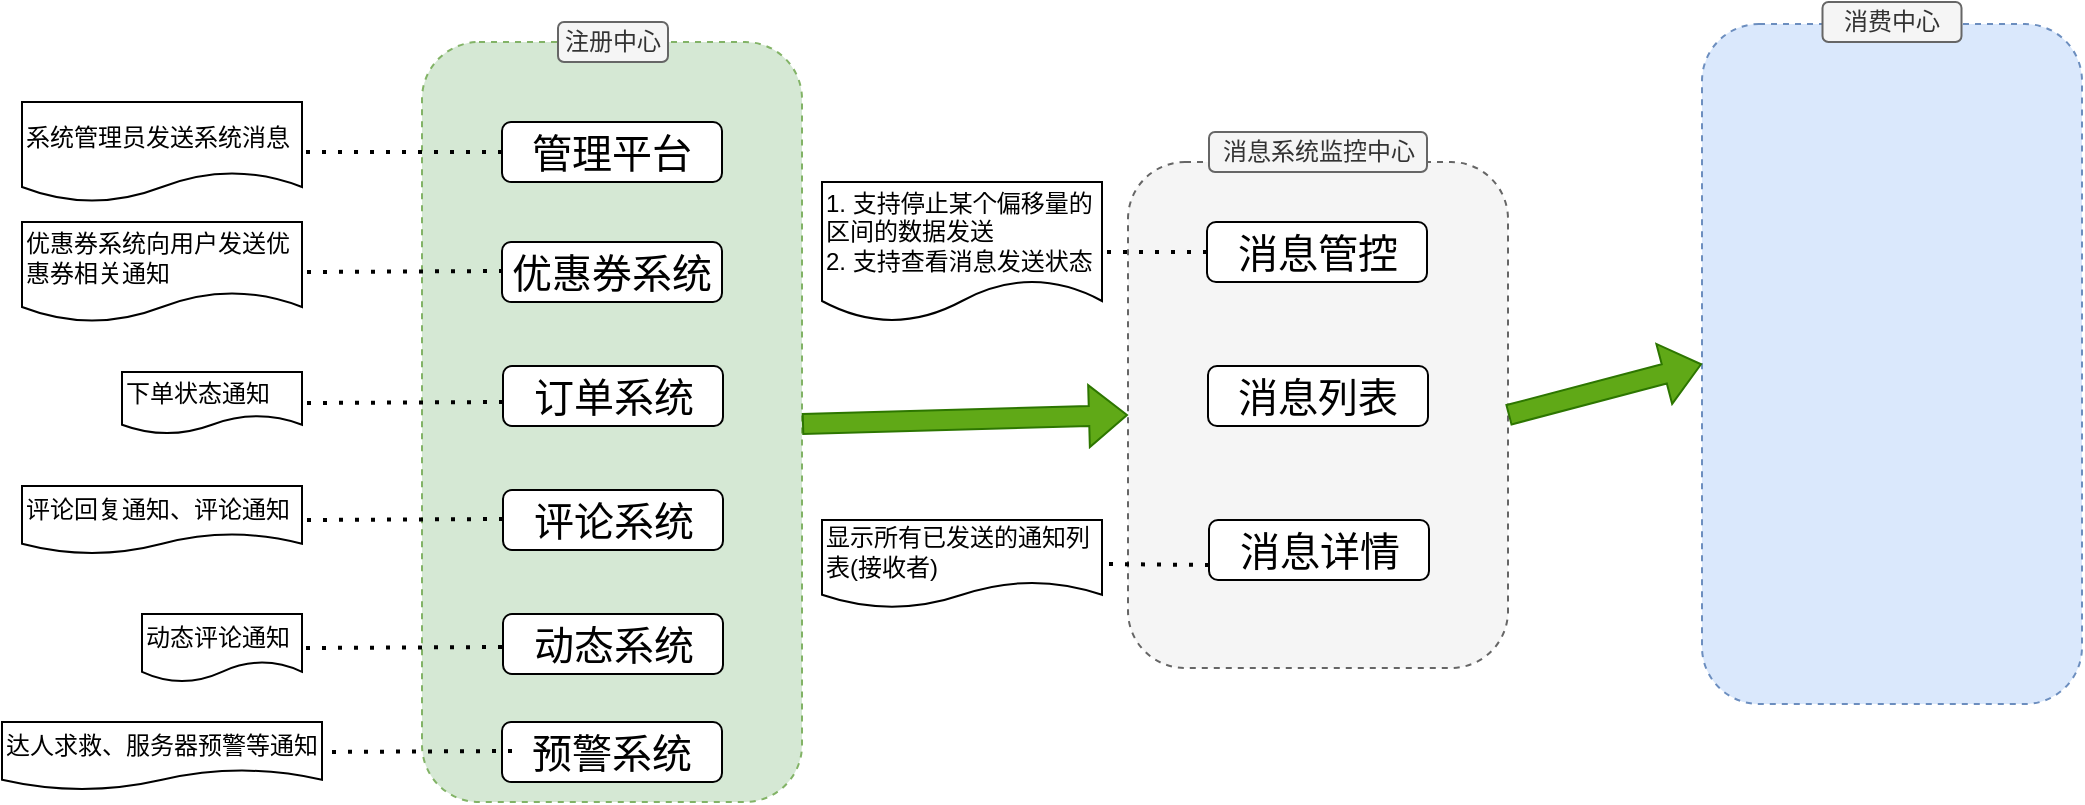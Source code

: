 <mxfile version="21.6.2" type="github">
  <diagram name="第 1 页" id="NAOGwRa4cKEJh-U7dT4i">
    <mxGraphModel dx="1781" dy="689" grid="1" gridSize="10" guides="1" tooltips="1" connect="1" arrows="1" fold="1" page="1" pageScale="1" pageWidth="827" pageHeight="1169" math="0" shadow="0">
      <root>
        <mxCell id="0" />
        <mxCell id="1" parent="0" />
        <mxCell id="M_dqpOYaqOXfzwQB8Ssg-3" value="" style="rounded=1;whiteSpace=wrap;html=1;dashed=1;fillColor=#d5e8d4;strokeColor=#82b366;" vertex="1" parent="1">
          <mxGeometry x="30" y="720" width="190" height="380" as="geometry" />
        </mxCell>
        <mxCell id="M_dqpOYaqOXfzwQB8Ssg-5" value="注册中心" style="rounded=1;whiteSpace=wrap;html=1;fillColor=#f5f5f5;fontColor=#333333;strokeColor=#666666;" vertex="1" parent="1">
          <mxGeometry x="98" y="710" width="55" height="20" as="geometry" />
        </mxCell>
        <mxCell id="M_dqpOYaqOXfzwQB8Ssg-6" value="&lt;font style=&quot;font-size: 20px;&quot;&gt;管理平台&lt;/font&gt;" style="rounded=1;whiteSpace=wrap;html=1;" vertex="1" parent="1">
          <mxGeometry x="70" y="760" width="110" height="30" as="geometry" />
        </mxCell>
        <mxCell id="M_dqpOYaqOXfzwQB8Ssg-7" value="&lt;font style=&quot;font-size: 20px;&quot;&gt;订单系统&lt;/font&gt;" style="rounded=1;whiteSpace=wrap;html=1;" vertex="1" parent="1">
          <mxGeometry x="70.5" y="882" width="110" height="30" as="geometry" />
        </mxCell>
        <mxCell id="M_dqpOYaqOXfzwQB8Ssg-8" value="&lt;font style=&quot;font-size: 20px;&quot;&gt;动态系统&lt;/font&gt;" style="rounded=1;whiteSpace=wrap;html=1;" vertex="1" parent="1">
          <mxGeometry x="70.5" y="1006" width="110" height="30" as="geometry" />
        </mxCell>
        <mxCell id="M_dqpOYaqOXfzwQB8Ssg-9" value="&lt;font style=&quot;font-size: 20px;&quot;&gt;评论系统&lt;/font&gt;" style="rounded=1;whiteSpace=wrap;html=1;" vertex="1" parent="1">
          <mxGeometry x="70.5" y="944" width="110" height="30" as="geometry" />
        </mxCell>
        <mxCell id="M_dqpOYaqOXfzwQB8Ssg-10" value="&lt;font style=&quot;font-size: 20px;&quot;&gt;优惠券系统&lt;/font&gt;" style="rounded=1;whiteSpace=wrap;html=1;" vertex="1" parent="1">
          <mxGeometry x="70" y="820" width="110" height="30" as="geometry" />
        </mxCell>
        <mxCell id="M_dqpOYaqOXfzwQB8Ssg-11" value="" style="endArrow=none;dashed=1;html=1;dashPattern=1 3;strokeWidth=2;rounded=0;exitX=0;exitY=0.5;exitDx=0;exitDy=0;entryX=1;entryY=0.5;entryDx=0;entryDy=0;" edge="1" parent="1" source="M_dqpOYaqOXfzwQB8Ssg-6" target="M_dqpOYaqOXfzwQB8Ssg-12">
          <mxGeometry width="50" height="50" relative="1" as="geometry">
            <mxPoint x="200" y="700" as="sourcePoint" />
            <mxPoint x="-10" y="775" as="targetPoint" />
          </mxGeometry>
        </mxCell>
        <mxCell id="M_dqpOYaqOXfzwQB8Ssg-12" value="系统管理员发送系统消息" style="shape=document;whiteSpace=wrap;html=1;boundedLbl=1;align=left;" vertex="1" parent="1">
          <mxGeometry x="-170" y="750" width="140" height="50" as="geometry" />
        </mxCell>
        <mxCell id="M_dqpOYaqOXfzwQB8Ssg-14" value="" style="rounded=1;whiteSpace=wrap;html=1;dashed=1;fillColor=#dae8fc;strokeColor=#6c8ebf;" vertex="1" parent="1">
          <mxGeometry x="670" y="711" width="190" height="340" as="geometry" />
        </mxCell>
        <mxCell id="M_dqpOYaqOXfzwQB8Ssg-15" value="" style="rounded=1;whiteSpace=wrap;html=1;dashed=1;fillColor=#f5f5f5;strokeColor=#666666;fontColor=#333333;" vertex="1" parent="1">
          <mxGeometry x="383" y="780" width="190" height="253" as="geometry" />
        </mxCell>
        <mxCell id="M_dqpOYaqOXfzwQB8Ssg-16" value="" style="endArrow=none;dashed=1;html=1;dashPattern=1 3;strokeWidth=2;rounded=0;exitX=0;exitY=0.5;exitDx=0;exitDy=0;" edge="1" parent="1">
          <mxGeometry width="50" height="50" relative="1" as="geometry">
            <mxPoint x="70.5" y="834.5" as="sourcePoint" />
            <mxPoint x="-29" y="835" as="targetPoint" />
          </mxGeometry>
        </mxCell>
        <mxCell id="M_dqpOYaqOXfzwQB8Ssg-17" value="优惠券系统向用户发送优惠券相关通知" style="shape=document;whiteSpace=wrap;html=1;boundedLbl=1;align=left;" vertex="1" parent="1">
          <mxGeometry x="-170" y="810" width="140" height="50" as="geometry" />
        </mxCell>
        <mxCell id="M_dqpOYaqOXfzwQB8Ssg-18" value="下单状态通知" style="shape=document;whiteSpace=wrap;html=1;boundedLbl=1;align=left;" vertex="1" parent="1">
          <mxGeometry x="-120" y="885" width="90" height="31" as="geometry" />
        </mxCell>
        <mxCell id="M_dqpOYaqOXfzwQB8Ssg-19" value="" style="endArrow=none;dashed=1;html=1;dashPattern=1 3;strokeWidth=2;rounded=0;exitX=0;exitY=0.5;exitDx=0;exitDy=0;entryX=1;entryY=0.5;entryDx=0;entryDy=0;" edge="1" parent="1" target="M_dqpOYaqOXfzwQB8Ssg-18">
          <mxGeometry width="50" height="50" relative="1" as="geometry">
            <mxPoint x="70.5" y="900" as="sourcePoint" />
            <mxPoint x="-29" y="900.5" as="targetPoint" />
          </mxGeometry>
        </mxCell>
        <mxCell id="M_dqpOYaqOXfzwQB8Ssg-20" value="评论回复通知、评论通知" style="shape=document;whiteSpace=wrap;html=1;boundedLbl=1;align=left;" vertex="1" parent="1">
          <mxGeometry x="-170" y="942" width="140" height="34" as="geometry" />
        </mxCell>
        <mxCell id="M_dqpOYaqOXfzwQB8Ssg-21" value="" style="endArrow=none;dashed=1;html=1;dashPattern=1 3;strokeWidth=2;rounded=0;exitX=0;exitY=0.5;exitDx=0;exitDy=0;entryX=1;entryY=0.5;entryDx=0;entryDy=0;" edge="1" parent="1" target="M_dqpOYaqOXfzwQB8Ssg-20">
          <mxGeometry width="50" height="50" relative="1" as="geometry">
            <mxPoint x="70.5" y="958.5" as="sourcePoint" />
            <mxPoint x="-30" y="959.5" as="targetPoint" />
          </mxGeometry>
        </mxCell>
        <mxCell id="M_dqpOYaqOXfzwQB8Ssg-22" value="&lt;font style=&quot;font-size: 20px;&quot;&gt;预警系统&lt;/font&gt;" style="rounded=1;whiteSpace=wrap;html=1;" vertex="1" parent="1">
          <mxGeometry x="70" y="1060" width="110" height="30" as="geometry" />
        </mxCell>
        <mxCell id="M_dqpOYaqOXfzwQB8Ssg-25" value="动态评论通知" style="shape=document;whiteSpace=wrap;html=1;boundedLbl=1;align=left;" vertex="1" parent="1">
          <mxGeometry x="-110" y="1006" width="80" height="34" as="geometry" />
        </mxCell>
        <mxCell id="M_dqpOYaqOXfzwQB8Ssg-26" value="" style="endArrow=none;dashed=1;html=1;dashPattern=1 3;strokeWidth=2;rounded=0;exitX=0;exitY=0.5;exitDx=0;exitDy=0;entryX=1;entryY=0.5;entryDx=0;entryDy=0;" edge="1" parent="1">
          <mxGeometry width="50" height="50" relative="1" as="geometry">
            <mxPoint x="70" y="1022.5" as="sourcePoint" />
            <mxPoint x="-30.5" y="1023" as="targetPoint" />
          </mxGeometry>
        </mxCell>
        <mxCell id="M_dqpOYaqOXfzwQB8Ssg-27" value="" style="endArrow=none;dashed=1;html=1;dashPattern=1 3;strokeWidth=2;rounded=0;exitX=0;exitY=0.5;exitDx=0;exitDy=0;entryX=1;entryY=0.5;entryDx=0;entryDy=0;" edge="1" parent="1">
          <mxGeometry width="50" height="50" relative="1" as="geometry">
            <mxPoint x="75" y="1074.5" as="sourcePoint" />
            <mxPoint x="-25.5" y="1075" as="targetPoint" />
          </mxGeometry>
        </mxCell>
        <mxCell id="M_dqpOYaqOXfzwQB8Ssg-28" value="达人求救、服务器预警等通知" style="shape=document;whiteSpace=wrap;html=1;boundedLbl=1;align=left;" vertex="1" parent="1">
          <mxGeometry x="-180" y="1060" width="160" height="34" as="geometry" />
        </mxCell>
        <mxCell id="M_dqpOYaqOXfzwQB8Ssg-29" value="消息系统监控中心" style="rounded=1;whiteSpace=wrap;html=1;fillColor=#f5f5f5;strokeColor=#666666;fontColor=#333333;" vertex="1" parent="1">
          <mxGeometry x="423.5" y="765" width="109" height="20" as="geometry" />
        </mxCell>
        <mxCell id="M_dqpOYaqOXfzwQB8Ssg-31" value="" style="shape=flexArrow;endArrow=classic;html=1;rounded=0;entryX=0;entryY=0.5;entryDx=0;entryDy=0;exitX=1;exitY=0.5;exitDx=0;exitDy=0;fillColor=#60a917;strokeColor=#2D7600;" edge="1" parent="1" target="M_dqpOYaqOXfzwQB8Ssg-15">
          <mxGeometry width="50" height="50" relative="1" as="geometry">
            <mxPoint x="220" y="911" as="sourcePoint" />
            <mxPoint x="285" y="791" as="targetPoint" />
          </mxGeometry>
        </mxCell>
        <mxCell id="M_dqpOYaqOXfzwQB8Ssg-32" value="&lt;span style=&quot;font-size: 20px;&quot;&gt;消息列表&lt;/span&gt;" style="rounded=1;whiteSpace=wrap;html=1;" vertex="1" parent="1">
          <mxGeometry x="423" y="882" width="110" height="30" as="geometry" />
        </mxCell>
        <mxCell id="M_dqpOYaqOXfzwQB8Ssg-33" value="消费中心" style="rounded=1;whiteSpace=wrap;html=1;fillColor=#f5f5f5;strokeColor=#666666;fontColor=#333333;" vertex="1" parent="1">
          <mxGeometry x="730.25" y="700" width="69.5" height="20" as="geometry" />
        </mxCell>
        <mxCell id="M_dqpOYaqOXfzwQB8Ssg-34" value="&lt;span style=&quot;font-size: 20px;&quot;&gt;消息管控&lt;/span&gt;" style="rounded=1;whiteSpace=wrap;html=1;" vertex="1" parent="1">
          <mxGeometry x="422.5" y="810" width="110" height="30" as="geometry" />
        </mxCell>
        <mxCell id="M_dqpOYaqOXfzwQB8Ssg-35" value="" style="endArrow=none;dashed=1;html=1;dashPattern=1 3;strokeWidth=2;rounded=0;exitX=0;exitY=0.5;exitDx=0;exitDy=0;entryX=1;entryY=0.5;entryDx=0;entryDy=0;" edge="1" parent="1" source="M_dqpOYaqOXfzwQB8Ssg-34" target="M_dqpOYaqOXfzwQB8Ssg-36">
          <mxGeometry width="50" height="50" relative="1" as="geometry">
            <mxPoint x="422.5" y="881" as="sourcePoint" />
            <mxPoint x="367" y="881" as="targetPoint" />
          </mxGeometry>
        </mxCell>
        <mxCell id="M_dqpOYaqOXfzwQB8Ssg-36" value="1. 支持停止某个偏移量的区间的数据发送&lt;br&gt;2. 支持查看消息发送状态" style="shape=document;whiteSpace=wrap;html=1;boundedLbl=1;align=left;" vertex="1" parent="1">
          <mxGeometry x="230" y="790" width="140" height="70" as="geometry" />
        </mxCell>
        <mxCell id="M_dqpOYaqOXfzwQB8Ssg-37" value="&lt;span style=&quot;font-size: 20px;&quot;&gt;消息详情&lt;/span&gt;" style="rounded=1;whiteSpace=wrap;html=1;" vertex="1" parent="1">
          <mxGeometry x="423.5" y="959" width="110" height="30" as="geometry" />
        </mxCell>
        <mxCell id="M_dqpOYaqOXfzwQB8Ssg-38" value="显示所有已发送的通知列表(接收者)" style="shape=document;whiteSpace=wrap;html=1;boundedLbl=1;align=left;" vertex="1" parent="1">
          <mxGeometry x="230" y="959" width="140" height="44" as="geometry" />
        </mxCell>
        <mxCell id="M_dqpOYaqOXfzwQB8Ssg-40" value="" style="endArrow=none;dashed=1;html=1;dashPattern=1 3;strokeWidth=2;rounded=0;exitX=0;exitY=0.75;exitDx=0;exitDy=0;entryX=1;entryY=0.5;entryDx=0;entryDy=0;" edge="1" parent="1" source="M_dqpOYaqOXfzwQB8Ssg-37" target="M_dqpOYaqOXfzwQB8Ssg-38">
          <mxGeometry width="50" height="50" relative="1" as="geometry">
            <mxPoint x="425.5" y="992.5" as="sourcePoint" />
            <mxPoint x="370" y="992.5" as="targetPoint" />
          </mxGeometry>
        </mxCell>
        <mxCell id="M_dqpOYaqOXfzwQB8Ssg-41" value="" style="shape=flexArrow;endArrow=classic;html=1;rounded=0;entryX=0;entryY=0.5;entryDx=0;entryDy=0;exitX=1;exitY=0.5;exitDx=0;exitDy=0;fillColor=#60a917;strokeColor=#2D7600;" edge="1" parent="1" source="M_dqpOYaqOXfzwQB8Ssg-15" target="M_dqpOYaqOXfzwQB8Ssg-14">
          <mxGeometry width="50" height="50" relative="1" as="geometry">
            <mxPoint x="567.25" y="899" as="sourcePoint" />
            <mxPoint x="730.25" y="895" as="targetPoint" />
          </mxGeometry>
        </mxCell>
      </root>
    </mxGraphModel>
  </diagram>
</mxfile>
